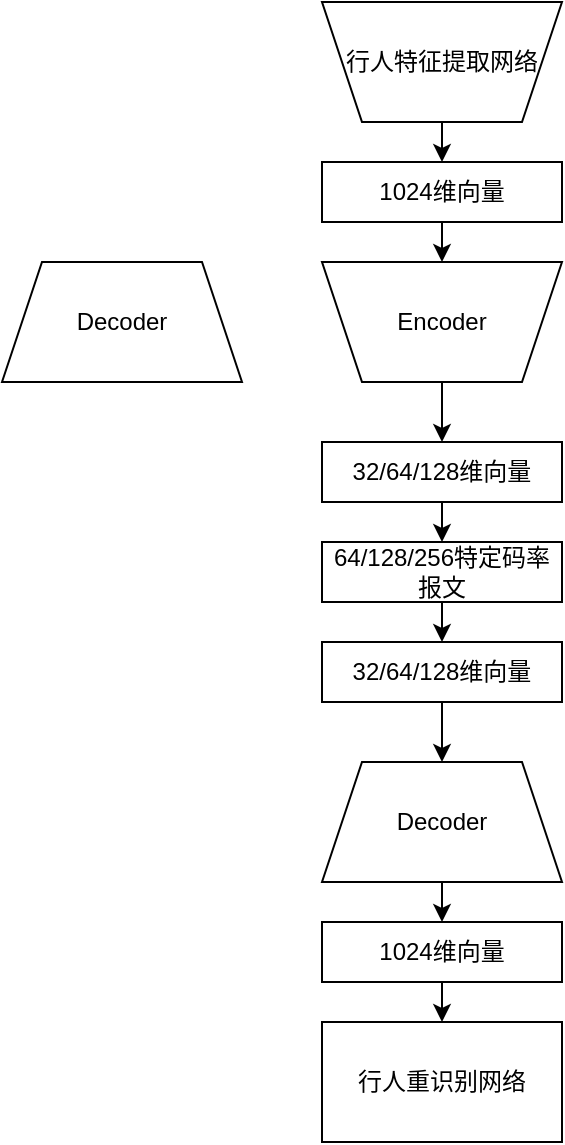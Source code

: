 <mxfile version="16.0.0" type="github">
  <diagram id="YTGX3DtG_oLVdC1y8OUs" name="Page-1">
    <mxGraphModel dx="1154" dy="771" grid="1" gridSize="10" guides="1" tooltips="1" connect="1" arrows="1" fold="1" page="1" pageScale="1" pageWidth="827" pageHeight="1169" math="0" shadow="0">
      <root>
        <mxCell id="0" />
        <mxCell id="1" parent="0" />
        <mxCell id="jxqL1hpO2ZYqdBOo3Qa3-18" style="edgeStyle=orthogonalEdgeStyle;rounded=0;orthogonalLoop=1;jettySize=auto;html=1;exitX=0.5;exitY=0;exitDx=0;exitDy=0;entryX=0.5;entryY=0;entryDx=0;entryDy=0;" edge="1" parent="1" source="jxqL1hpO2ZYqdBOo3Qa3-2" target="jxqL1hpO2ZYqdBOo3Qa3-17">
          <mxGeometry relative="1" as="geometry" />
        </mxCell>
        <mxCell id="jxqL1hpO2ZYqdBOo3Qa3-2" value="行人特征提取网络" style="shape=trapezoid;perimeter=trapezoidPerimeter;whiteSpace=wrap;html=1;fixedSize=1;direction=west;" vertex="1" parent="1">
          <mxGeometry x="280" y="80" width="120" height="60" as="geometry" />
        </mxCell>
        <mxCell id="jxqL1hpO2ZYqdBOo3Qa3-10" style="edgeStyle=orthogonalEdgeStyle;rounded=0;orthogonalLoop=1;jettySize=auto;html=1;exitX=0.5;exitY=0;exitDx=0;exitDy=0;entryX=0.5;entryY=0;entryDx=0;entryDy=0;" edge="1" parent="1" source="jxqL1hpO2ZYqdBOo3Qa3-4" target="jxqL1hpO2ZYqdBOo3Qa3-7">
          <mxGeometry relative="1" as="geometry" />
        </mxCell>
        <mxCell id="jxqL1hpO2ZYqdBOo3Qa3-4" value="Encoder" style="shape=trapezoid;perimeter=trapezoidPerimeter;whiteSpace=wrap;html=1;fixedSize=1;direction=west;" vertex="1" parent="1">
          <mxGeometry x="280" y="210" width="120" height="60" as="geometry" />
        </mxCell>
        <mxCell id="jxqL1hpO2ZYqdBOo3Qa3-21" style="edgeStyle=orthogonalEdgeStyle;rounded=0;orthogonalLoop=1;jettySize=auto;html=1;exitX=0.5;exitY=1;exitDx=0;exitDy=0;entryX=0.5;entryY=0;entryDx=0;entryDy=0;" edge="1" parent="1" source="jxqL1hpO2ZYqdBOo3Qa3-6" target="jxqL1hpO2ZYqdBOo3Qa3-20">
          <mxGeometry relative="1" as="geometry" />
        </mxCell>
        <mxCell id="jxqL1hpO2ZYqdBOo3Qa3-6" value="Decoder" style="shape=trapezoid;perimeter=trapezoidPerimeter;whiteSpace=wrap;html=1;fixedSize=1;" vertex="1" parent="1">
          <mxGeometry x="280" y="460" width="120" height="60" as="geometry" />
        </mxCell>
        <mxCell id="jxqL1hpO2ZYqdBOo3Qa3-11" style="edgeStyle=orthogonalEdgeStyle;rounded=0;orthogonalLoop=1;jettySize=auto;html=1;exitX=0.5;exitY=1;exitDx=0;exitDy=0;entryX=0.5;entryY=0;entryDx=0;entryDy=0;" edge="1" parent="1" source="jxqL1hpO2ZYqdBOo3Qa3-7" target="jxqL1hpO2ZYqdBOo3Qa3-8">
          <mxGeometry relative="1" as="geometry" />
        </mxCell>
        <mxCell id="jxqL1hpO2ZYqdBOo3Qa3-7" value="32/64/128维向量" style="rounded=0;whiteSpace=wrap;html=1;" vertex="1" parent="1">
          <mxGeometry x="280" y="300" width="120" height="30" as="geometry" />
        </mxCell>
        <mxCell id="jxqL1hpO2ZYqdBOo3Qa3-12" style="edgeStyle=orthogonalEdgeStyle;rounded=0;orthogonalLoop=1;jettySize=auto;html=1;exitX=0.5;exitY=1;exitDx=0;exitDy=0;entryX=0.5;entryY=0;entryDx=0;entryDy=0;" edge="1" parent="1" source="jxqL1hpO2ZYqdBOo3Qa3-8" target="jxqL1hpO2ZYqdBOo3Qa3-9">
          <mxGeometry relative="1" as="geometry" />
        </mxCell>
        <mxCell id="jxqL1hpO2ZYqdBOo3Qa3-8" value="64/128/256特定码率报文" style="rounded=0;whiteSpace=wrap;html=1;" vertex="1" parent="1">
          <mxGeometry x="280" y="350" width="120" height="30" as="geometry" />
        </mxCell>
        <mxCell id="jxqL1hpO2ZYqdBOo3Qa3-13" style="edgeStyle=orthogonalEdgeStyle;rounded=0;orthogonalLoop=1;jettySize=auto;html=1;exitX=0.5;exitY=1;exitDx=0;exitDy=0;entryX=0.5;entryY=0;entryDx=0;entryDy=0;" edge="1" parent="1" source="jxqL1hpO2ZYqdBOo3Qa3-9" target="jxqL1hpO2ZYqdBOo3Qa3-6">
          <mxGeometry relative="1" as="geometry" />
        </mxCell>
        <mxCell id="jxqL1hpO2ZYqdBOo3Qa3-9" value="32/64/128维向量" style="rounded=0;whiteSpace=wrap;html=1;" vertex="1" parent="1">
          <mxGeometry x="280" y="400" width="120" height="30" as="geometry" />
        </mxCell>
        <mxCell id="jxqL1hpO2ZYqdBOo3Qa3-14" value="行人重识别网络" style="rounded=0;whiteSpace=wrap;html=1;" vertex="1" parent="1">
          <mxGeometry x="280" y="590" width="120" height="60" as="geometry" />
        </mxCell>
        <mxCell id="jxqL1hpO2ZYqdBOo3Qa3-16" value="Decoder" style="shape=trapezoid;perimeter=trapezoidPerimeter;whiteSpace=wrap;html=1;fixedSize=1;" vertex="1" parent="1">
          <mxGeometry x="120" y="210" width="120" height="60" as="geometry" />
        </mxCell>
        <mxCell id="jxqL1hpO2ZYqdBOo3Qa3-19" style="edgeStyle=orthogonalEdgeStyle;rounded=0;orthogonalLoop=1;jettySize=auto;html=1;exitX=0.5;exitY=1;exitDx=0;exitDy=0;entryX=0.5;entryY=1;entryDx=0;entryDy=0;" edge="1" parent="1" source="jxqL1hpO2ZYqdBOo3Qa3-17" target="jxqL1hpO2ZYqdBOo3Qa3-4">
          <mxGeometry relative="1" as="geometry" />
        </mxCell>
        <mxCell id="jxqL1hpO2ZYqdBOo3Qa3-17" value="1024维向量" style="rounded=0;whiteSpace=wrap;html=1;" vertex="1" parent="1">
          <mxGeometry x="280" y="160" width="120" height="30" as="geometry" />
        </mxCell>
        <mxCell id="jxqL1hpO2ZYqdBOo3Qa3-22" style="edgeStyle=orthogonalEdgeStyle;rounded=0;orthogonalLoop=1;jettySize=auto;html=1;exitX=0.5;exitY=1;exitDx=0;exitDy=0;entryX=0.5;entryY=0;entryDx=0;entryDy=0;" edge="1" parent="1" source="jxqL1hpO2ZYqdBOo3Qa3-20" target="jxqL1hpO2ZYqdBOo3Qa3-14">
          <mxGeometry relative="1" as="geometry" />
        </mxCell>
        <mxCell id="jxqL1hpO2ZYqdBOo3Qa3-20" value="1024维向量" style="rounded=0;whiteSpace=wrap;html=1;" vertex="1" parent="1">
          <mxGeometry x="280" y="540" width="120" height="30" as="geometry" />
        </mxCell>
      </root>
    </mxGraphModel>
  </diagram>
</mxfile>
